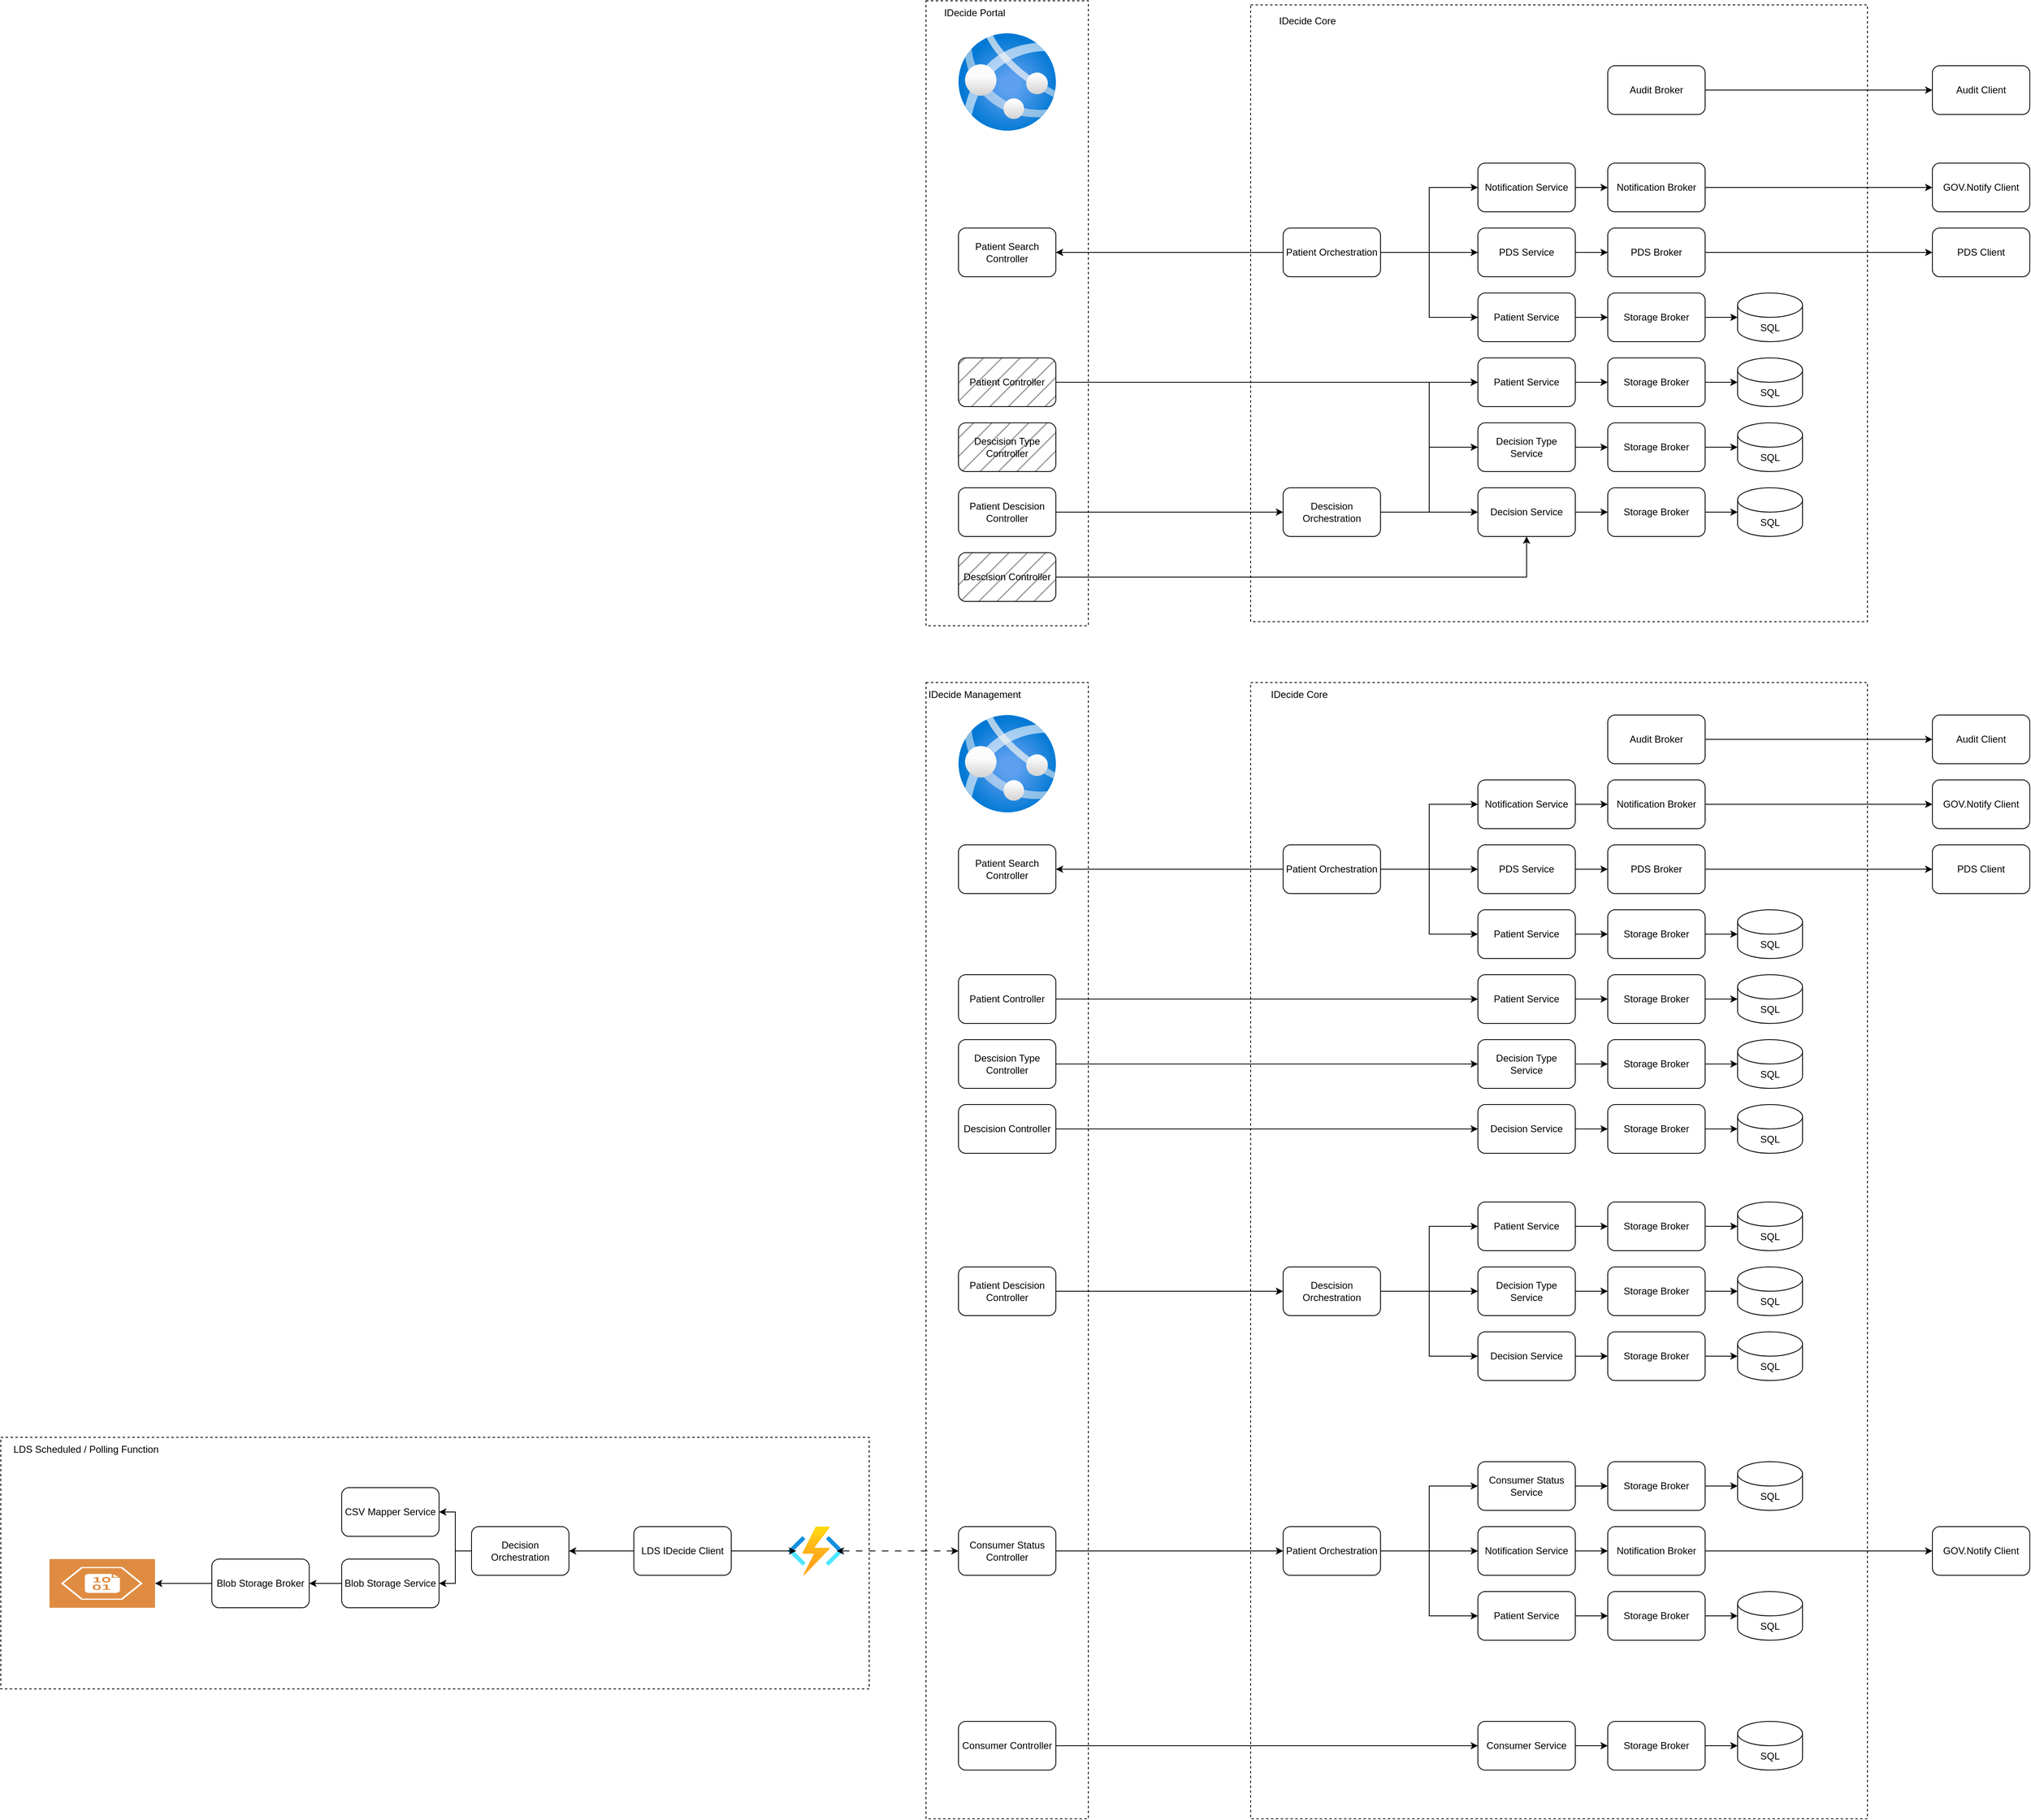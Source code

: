 <mxfile version="27.0.9">
  <diagram name="Page-1" id="e4XxlPvHes2r8L3d206p">
    <mxGraphModel dx="4288" dy="2246" grid="1" gridSize="10" guides="1" tooltips="1" connect="1" arrows="1" fold="1" page="1" pageScale="1" pageWidth="827" pageHeight="1169" math="0" shadow="0">
      <root>
        <mxCell id="0" />
        <mxCell id="1" parent="0" />
        <mxCell id="jyMMwUtncCNAg7kbom-L-220" value="" style="rounded=0;whiteSpace=wrap;html=1;dashed=1;fillColor=none;" vertex="1" parent="1">
          <mxGeometry x="-1340" y="1650" width="1070" height="310" as="geometry" />
        </mxCell>
        <mxCell id="jyMMwUtncCNAg7kbom-L-100" value="" style="rounded=0;whiteSpace=wrap;html=1;dashed=1;fillColor=none;" vertex="1" parent="1">
          <mxGeometry x="-200" y="-120" width="200" height="770" as="geometry" />
        </mxCell>
        <mxCell id="jyMMwUtncCNAg7kbom-L-97" value="" style="rounded=0;whiteSpace=wrap;html=1;dashed=1;fillColor=none;" vertex="1" parent="1">
          <mxGeometry x="200" y="-115" width="760" height="760" as="geometry" />
        </mxCell>
        <mxCell id="jyMMwUtncCNAg7kbom-L-2" value="Patient Search Controller" style="rounded=1;whiteSpace=wrap;html=1;" vertex="1" parent="1">
          <mxGeometry x="-160" y="160" width="120" height="60" as="geometry" />
        </mxCell>
        <mxCell id="jyMMwUtncCNAg7kbom-L-10" style="edgeStyle=orthogonalEdgeStyle;rounded=0;orthogonalLoop=1;jettySize=auto;html=1;exitX=1;exitY=0.5;exitDx=0;exitDy=0;entryX=0;entryY=0.5;entryDx=0;entryDy=0;" edge="1" parent="1" source="jyMMwUtncCNAg7kbom-L-3" target="jyMMwUtncCNAg7kbom-L-4">
          <mxGeometry relative="1" as="geometry" />
        </mxCell>
        <mxCell id="jyMMwUtncCNAg7kbom-L-3" value="PDS Service" style="rounded=1;whiteSpace=wrap;html=1;" vertex="1" parent="1">
          <mxGeometry x="480" y="160" width="120" height="60" as="geometry" />
        </mxCell>
        <mxCell id="jyMMwUtncCNAg7kbom-L-11" style="edgeStyle=orthogonalEdgeStyle;rounded=0;orthogonalLoop=1;jettySize=auto;html=1;exitX=1;exitY=0.5;exitDx=0;exitDy=0;entryX=0;entryY=0.5;entryDx=0;entryDy=0;" edge="1" parent="1" source="jyMMwUtncCNAg7kbom-L-4" target="jyMMwUtncCNAg7kbom-L-5">
          <mxGeometry relative="1" as="geometry" />
        </mxCell>
        <mxCell id="jyMMwUtncCNAg7kbom-L-4" value="PDS Broker" style="rounded=1;whiteSpace=wrap;html=1;" vertex="1" parent="1">
          <mxGeometry x="640" y="160" width="120" height="60" as="geometry" />
        </mxCell>
        <mxCell id="jyMMwUtncCNAg7kbom-L-5" value="PDS Client" style="rounded=1;whiteSpace=wrap;html=1;" vertex="1" parent="1">
          <mxGeometry x="1040" y="160" width="120" height="60" as="geometry" />
        </mxCell>
        <mxCell id="jyMMwUtncCNAg7kbom-L-42" style="edgeStyle=orthogonalEdgeStyle;rounded=0;orthogonalLoop=1;jettySize=auto;html=1;exitX=1;exitY=0.5;exitDx=0;exitDy=0;entryX=0;entryY=0.5;entryDx=0;entryDy=0;" edge="1" parent="1" source="jyMMwUtncCNAg7kbom-L-43" target="jyMMwUtncCNAg7kbom-L-45">
          <mxGeometry relative="1" as="geometry" />
        </mxCell>
        <mxCell id="jyMMwUtncCNAg7kbom-L-43" value="Notification Service" style="rounded=1;whiteSpace=wrap;html=1;" vertex="1" parent="1">
          <mxGeometry x="480" y="80" width="120" height="60" as="geometry" />
        </mxCell>
        <mxCell id="jyMMwUtncCNAg7kbom-L-44" style="edgeStyle=orthogonalEdgeStyle;rounded=0;orthogonalLoop=1;jettySize=auto;html=1;exitX=1;exitY=0.5;exitDx=0;exitDy=0;entryX=0;entryY=0.5;entryDx=0;entryDy=0;" edge="1" parent="1" source="jyMMwUtncCNAg7kbom-L-45" target="jyMMwUtncCNAg7kbom-L-46">
          <mxGeometry relative="1" as="geometry" />
        </mxCell>
        <mxCell id="jyMMwUtncCNAg7kbom-L-45" value="Notification Broker" style="rounded=1;whiteSpace=wrap;html=1;" vertex="1" parent="1">
          <mxGeometry x="640" y="80" width="120" height="60" as="geometry" />
        </mxCell>
        <mxCell id="jyMMwUtncCNAg7kbom-L-46" value="GOV.Notify Client" style="rounded=1;whiteSpace=wrap;html=1;" vertex="1" parent="1">
          <mxGeometry x="1040" y="80" width="120" height="60" as="geometry" />
        </mxCell>
        <mxCell id="jyMMwUtncCNAg7kbom-L-53" style="edgeStyle=orthogonalEdgeStyle;rounded=0;orthogonalLoop=1;jettySize=auto;html=1;exitX=1;exitY=0.5;exitDx=0;exitDy=0;entryX=0;entryY=0.5;entryDx=0;entryDy=0;" edge="1" parent="1" source="jyMMwUtncCNAg7kbom-L-47" target="jyMMwUtncCNAg7kbom-L-43">
          <mxGeometry relative="1" as="geometry" />
        </mxCell>
        <mxCell id="jyMMwUtncCNAg7kbom-L-54" style="edgeStyle=orthogonalEdgeStyle;rounded=0;orthogonalLoop=1;jettySize=auto;html=1;exitX=1;exitY=0.5;exitDx=0;exitDy=0;entryX=0;entryY=0.5;entryDx=0;entryDy=0;" edge="1" parent="1" source="jyMMwUtncCNAg7kbom-L-47" target="jyMMwUtncCNAg7kbom-L-3">
          <mxGeometry relative="1" as="geometry" />
        </mxCell>
        <mxCell id="jyMMwUtncCNAg7kbom-L-55" style="edgeStyle=orthogonalEdgeStyle;rounded=0;orthogonalLoop=1;jettySize=auto;html=1;exitX=1;exitY=0.5;exitDx=0;exitDy=0;entryX=0;entryY=0.5;entryDx=0;entryDy=0;" edge="1" parent="1" source="jyMMwUtncCNAg7kbom-L-47" target="jyMMwUtncCNAg7kbom-L-49">
          <mxGeometry relative="1" as="geometry" />
        </mxCell>
        <mxCell id="jyMMwUtncCNAg7kbom-L-56" style="edgeStyle=orthogonalEdgeStyle;rounded=0;orthogonalLoop=1;jettySize=auto;html=1;exitX=0;exitY=0.5;exitDx=0;exitDy=0;entryX=1;entryY=0.5;entryDx=0;entryDy=0;" edge="1" parent="1" source="jyMMwUtncCNAg7kbom-L-47" target="jyMMwUtncCNAg7kbom-L-2">
          <mxGeometry relative="1" as="geometry">
            <mxPoint x="10" y="200" as="targetPoint" />
          </mxGeometry>
        </mxCell>
        <mxCell id="jyMMwUtncCNAg7kbom-L-47" value="Patient Orchestration" style="rounded=1;whiteSpace=wrap;html=1;" vertex="1" parent="1">
          <mxGeometry x="240" y="160" width="120" height="60" as="geometry" />
        </mxCell>
        <mxCell id="jyMMwUtncCNAg7kbom-L-48" style="edgeStyle=orthogonalEdgeStyle;rounded=0;orthogonalLoop=1;jettySize=auto;html=1;exitX=1;exitY=0.5;exitDx=0;exitDy=0;entryX=0;entryY=0.5;entryDx=0;entryDy=0;" edge="1" parent="1" source="jyMMwUtncCNAg7kbom-L-49" target="jyMMwUtncCNAg7kbom-L-50">
          <mxGeometry relative="1" as="geometry" />
        </mxCell>
        <mxCell id="jyMMwUtncCNAg7kbom-L-49" value="Patient Service" style="rounded=1;whiteSpace=wrap;html=1;" vertex="1" parent="1">
          <mxGeometry x="480" y="240" width="120" height="60" as="geometry" />
        </mxCell>
        <mxCell id="jyMMwUtncCNAg7kbom-L-50" value="Storage Broker" style="rounded=1;whiteSpace=wrap;html=1;" vertex="1" parent="1">
          <mxGeometry x="640" y="240" width="120" height="60" as="geometry" />
        </mxCell>
        <mxCell id="jyMMwUtncCNAg7kbom-L-51" value="SQL" style="shape=cylinder3;whiteSpace=wrap;html=1;boundedLbl=1;backgroundOutline=1;size=15;" vertex="1" parent="1">
          <mxGeometry x="800" y="240" width="80" height="60" as="geometry" />
        </mxCell>
        <mxCell id="jyMMwUtncCNAg7kbom-L-52" style="edgeStyle=orthogonalEdgeStyle;rounded=0;orthogonalLoop=1;jettySize=auto;html=1;exitX=1;exitY=0.5;exitDx=0;exitDy=0;entryX=0;entryY=0.5;entryDx=0;entryDy=0;entryPerimeter=0;" edge="1" parent="1" source="jyMMwUtncCNAg7kbom-L-50" target="jyMMwUtncCNAg7kbom-L-51">
          <mxGeometry relative="1" as="geometry" />
        </mxCell>
        <mxCell id="jyMMwUtncCNAg7kbom-L-64" style="edgeStyle=orthogonalEdgeStyle;rounded=0;orthogonalLoop=1;jettySize=auto;html=1;exitX=1;exitY=0.5;exitDx=0;exitDy=0;entryX=0;entryY=0.5;entryDx=0;entryDy=0;" edge="1" parent="1" source="jyMMwUtncCNAg7kbom-L-65" target="jyMMwUtncCNAg7kbom-L-66">
          <mxGeometry relative="1" as="geometry" />
        </mxCell>
        <mxCell id="jyMMwUtncCNAg7kbom-L-65" value="Patient Service" style="rounded=1;whiteSpace=wrap;html=1;" vertex="1" parent="1">
          <mxGeometry x="480" y="320" width="120" height="60" as="geometry" />
        </mxCell>
        <mxCell id="jyMMwUtncCNAg7kbom-L-66" value="Storage Broker" style="rounded=1;whiteSpace=wrap;html=1;" vertex="1" parent="1">
          <mxGeometry x="640" y="320" width="120" height="60" as="geometry" />
        </mxCell>
        <mxCell id="jyMMwUtncCNAg7kbom-L-67" value="SQL" style="shape=cylinder3;whiteSpace=wrap;html=1;boundedLbl=1;backgroundOutline=1;size=15;" vertex="1" parent="1">
          <mxGeometry x="800" y="320" width="80" height="60" as="geometry" />
        </mxCell>
        <mxCell id="jyMMwUtncCNAg7kbom-L-68" style="edgeStyle=orthogonalEdgeStyle;rounded=0;orthogonalLoop=1;jettySize=auto;html=1;exitX=1;exitY=0.5;exitDx=0;exitDy=0;entryX=0;entryY=0.5;entryDx=0;entryDy=0;entryPerimeter=0;" edge="1" parent="1" source="jyMMwUtncCNAg7kbom-L-66" target="jyMMwUtncCNAg7kbom-L-67">
          <mxGeometry relative="1" as="geometry" />
        </mxCell>
        <mxCell id="jyMMwUtncCNAg7kbom-L-69" style="edgeStyle=orthogonalEdgeStyle;rounded=0;orthogonalLoop=1;jettySize=auto;html=1;exitX=1;exitY=0.5;exitDx=0;exitDy=0;entryX=0;entryY=0.5;entryDx=0;entryDy=0;" edge="1" parent="1" source="jyMMwUtncCNAg7kbom-L-70" target="jyMMwUtncCNAg7kbom-L-71">
          <mxGeometry relative="1" as="geometry" />
        </mxCell>
        <mxCell id="jyMMwUtncCNAg7kbom-L-70" value="Decision Type Service" style="rounded=1;whiteSpace=wrap;html=1;" vertex="1" parent="1">
          <mxGeometry x="480" y="400" width="120" height="60" as="geometry" />
        </mxCell>
        <mxCell id="jyMMwUtncCNAg7kbom-L-71" value="Storage Broker" style="rounded=1;whiteSpace=wrap;html=1;" vertex="1" parent="1">
          <mxGeometry x="640" y="400" width="120" height="60" as="geometry" />
        </mxCell>
        <mxCell id="jyMMwUtncCNAg7kbom-L-72" value="SQL" style="shape=cylinder3;whiteSpace=wrap;html=1;boundedLbl=1;backgroundOutline=1;size=15;" vertex="1" parent="1">
          <mxGeometry x="800" y="400" width="80" height="60" as="geometry" />
        </mxCell>
        <mxCell id="jyMMwUtncCNAg7kbom-L-73" style="edgeStyle=orthogonalEdgeStyle;rounded=0;orthogonalLoop=1;jettySize=auto;html=1;exitX=1;exitY=0.5;exitDx=0;exitDy=0;entryX=0;entryY=0.5;entryDx=0;entryDy=0;entryPerimeter=0;" edge="1" parent="1" source="jyMMwUtncCNAg7kbom-L-71" target="jyMMwUtncCNAg7kbom-L-72">
          <mxGeometry relative="1" as="geometry" />
        </mxCell>
        <mxCell id="jyMMwUtncCNAg7kbom-L-74" style="edgeStyle=orthogonalEdgeStyle;rounded=0;orthogonalLoop=1;jettySize=auto;html=1;exitX=1;exitY=0.5;exitDx=0;exitDy=0;entryX=0;entryY=0.5;entryDx=0;entryDy=0;" edge="1" parent="1" source="jyMMwUtncCNAg7kbom-L-75" target="jyMMwUtncCNAg7kbom-L-76">
          <mxGeometry relative="1" as="geometry" />
        </mxCell>
        <mxCell id="jyMMwUtncCNAg7kbom-L-75" value="Decision Service" style="rounded=1;whiteSpace=wrap;html=1;" vertex="1" parent="1">
          <mxGeometry x="480" y="480" width="120" height="60" as="geometry" />
        </mxCell>
        <mxCell id="jyMMwUtncCNAg7kbom-L-76" value="Storage Broker" style="rounded=1;whiteSpace=wrap;html=1;" vertex="1" parent="1">
          <mxGeometry x="640" y="480" width="120" height="60" as="geometry" />
        </mxCell>
        <mxCell id="jyMMwUtncCNAg7kbom-L-77" value="SQL" style="shape=cylinder3;whiteSpace=wrap;html=1;boundedLbl=1;backgroundOutline=1;size=15;" vertex="1" parent="1">
          <mxGeometry x="800" y="480" width="80" height="60" as="geometry" />
        </mxCell>
        <mxCell id="jyMMwUtncCNAg7kbom-L-78" style="edgeStyle=orthogonalEdgeStyle;rounded=0;orthogonalLoop=1;jettySize=auto;html=1;exitX=1;exitY=0.5;exitDx=0;exitDy=0;entryX=0;entryY=0.5;entryDx=0;entryDy=0;entryPerimeter=0;" edge="1" parent="1" source="jyMMwUtncCNAg7kbom-L-76" target="jyMMwUtncCNAg7kbom-L-77">
          <mxGeometry relative="1" as="geometry" />
        </mxCell>
        <mxCell id="jyMMwUtncCNAg7kbom-L-82" style="edgeStyle=orthogonalEdgeStyle;rounded=0;orthogonalLoop=1;jettySize=auto;html=1;exitX=1;exitY=0.5;exitDx=0;exitDy=0;" edge="1" parent="1" source="jyMMwUtncCNAg7kbom-L-79" target="jyMMwUtncCNAg7kbom-L-65">
          <mxGeometry relative="1" as="geometry" />
        </mxCell>
        <mxCell id="jyMMwUtncCNAg7kbom-L-79" value="Patient Controller" style="rounded=1;whiteSpace=wrap;html=1;fillStyle=hatch;fillColor=#999999;" vertex="1" parent="1">
          <mxGeometry x="-160" y="320" width="120" height="60" as="geometry" />
        </mxCell>
        <mxCell id="jyMMwUtncCNAg7kbom-L-80" value="Descision Type Controller" style="rounded=1;whiteSpace=wrap;html=1;fillStyle=hatch;fillColor=#999999;" vertex="1" parent="1">
          <mxGeometry x="-160" y="400" width="120" height="60" as="geometry" />
        </mxCell>
        <mxCell id="jyMMwUtncCNAg7kbom-L-187" style="edgeStyle=orthogonalEdgeStyle;rounded=0;orthogonalLoop=1;jettySize=auto;html=1;exitX=1;exitY=0.5;exitDx=0;exitDy=0;entryX=0;entryY=0.5;entryDx=0;entryDy=0;" edge="1" parent="1" source="jyMMwUtncCNAg7kbom-L-81" target="jyMMwUtncCNAg7kbom-L-183">
          <mxGeometry relative="1" as="geometry" />
        </mxCell>
        <mxCell id="jyMMwUtncCNAg7kbom-L-81" value="Patient Descision Controller" style="rounded=1;whiteSpace=wrap;html=1;fillStyle=auto;fillColor=#FFFFFF;" vertex="1" parent="1">
          <mxGeometry x="-160" y="480" width="120" height="60" as="geometry" />
        </mxCell>
        <mxCell id="jyMMwUtncCNAg7kbom-L-99" value="IDecide Core" style="text;html=1;align=center;verticalAlign=middle;whiteSpace=wrap;rounded=0;" vertex="1" parent="1">
          <mxGeometry x="210" y="-110" width="120" height="30" as="geometry" />
        </mxCell>
        <mxCell id="jyMMwUtncCNAg7kbom-L-101" value="IDecide Portal" style="text;html=1;align=center;verticalAlign=middle;whiteSpace=wrap;rounded=0;" vertex="1" parent="1">
          <mxGeometry x="-200" y="-120" width="120" height="30" as="geometry" />
        </mxCell>
        <mxCell id="jyMMwUtncCNAg7kbom-L-102" value="" style="rounded=0;whiteSpace=wrap;html=1;dashed=1;fillColor=none;" vertex="1" parent="1">
          <mxGeometry x="-200" y="720" width="200" height="1400" as="geometry" />
        </mxCell>
        <mxCell id="jyMMwUtncCNAg7kbom-L-103" value="Patient Search Controller" style="rounded=1;whiteSpace=wrap;html=1;" vertex="1" parent="1">
          <mxGeometry x="-160" y="920" width="120" height="60" as="geometry" />
        </mxCell>
        <mxCell id="jyMMwUtncCNAg7kbom-L-179" style="edgeStyle=orthogonalEdgeStyle;rounded=0;orthogonalLoop=1;jettySize=auto;html=1;exitX=1;exitY=0.5;exitDx=0;exitDy=0;entryX=0;entryY=0.5;entryDx=0;entryDy=0;" edge="1" parent="1" source="jyMMwUtncCNAg7kbom-L-104" target="jyMMwUtncCNAg7kbom-L-163">
          <mxGeometry relative="1" as="geometry" />
        </mxCell>
        <mxCell id="jyMMwUtncCNAg7kbom-L-104" value="Patient Controller" style="rounded=1;whiteSpace=wrap;html=1;fillStyle=auto;fillColor=#FFFFFF;" vertex="1" parent="1">
          <mxGeometry x="-160" y="1080" width="120" height="60" as="geometry" />
        </mxCell>
        <mxCell id="jyMMwUtncCNAg7kbom-L-180" style="edgeStyle=orthogonalEdgeStyle;rounded=0;orthogonalLoop=1;jettySize=auto;html=1;exitX=1;exitY=0.5;exitDx=0;exitDy=0;entryX=0;entryY=0.5;entryDx=0;entryDy=0;" edge="1" parent="1" source="jyMMwUtncCNAg7kbom-L-105" target="jyMMwUtncCNAg7kbom-L-168">
          <mxGeometry relative="1" as="geometry" />
        </mxCell>
        <mxCell id="jyMMwUtncCNAg7kbom-L-105" value="Descision Type Controller" style="rounded=1;whiteSpace=wrap;html=1;fillStyle=auto;fillColor=#FFFFFF;" vertex="1" parent="1">
          <mxGeometry x="-160" y="1160" width="120" height="60" as="geometry" />
        </mxCell>
        <mxCell id="jyMMwUtncCNAg7kbom-L-181" style="edgeStyle=orthogonalEdgeStyle;rounded=0;orthogonalLoop=1;jettySize=auto;html=1;exitX=1;exitY=0.5;exitDx=0;exitDy=0;entryX=0;entryY=0.5;entryDx=0;entryDy=0;" edge="1" parent="1" source="jyMMwUtncCNAg7kbom-L-106" target="jyMMwUtncCNAg7kbom-L-173">
          <mxGeometry relative="1" as="geometry" />
        </mxCell>
        <mxCell id="jyMMwUtncCNAg7kbom-L-106" value="Descision Controller" style="rounded=1;whiteSpace=wrap;html=1;fillStyle=auto;fillColor=#FFFFFF;" vertex="1" parent="1">
          <mxGeometry x="-160" y="1240" width="120" height="60" as="geometry" />
        </mxCell>
        <mxCell id="jyMMwUtncCNAg7kbom-L-107" value="IDecide Management" style="text;html=1;align=center;verticalAlign=middle;whiteSpace=wrap;rounded=0;" vertex="1" parent="1">
          <mxGeometry x="-200" y="720" width="120" height="30" as="geometry" />
        </mxCell>
        <mxCell id="jyMMwUtncCNAg7kbom-L-113" value="" style="rounded=0;whiteSpace=wrap;html=1;dashed=1;fillColor=none;" vertex="1" parent="1">
          <mxGeometry x="200" y="720" width="760" height="1400" as="geometry" />
        </mxCell>
        <mxCell id="jyMMwUtncCNAg7kbom-L-114" style="edgeStyle=orthogonalEdgeStyle;rounded=0;orthogonalLoop=1;jettySize=auto;html=1;exitX=1;exitY=0.5;exitDx=0;exitDy=0;entryX=0;entryY=0.5;entryDx=0;entryDy=0;" edge="1" parent="1" source="jyMMwUtncCNAg7kbom-L-115" target="jyMMwUtncCNAg7kbom-L-117">
          <mxGeometry relative="1" as="geometry" />
        </mxCell>
        <mxCell id="jyMMwUtncCNAg7kbom-L-115" value="PDS Service" style="rounded=1;whiteSpace=wrap;html=1;" vertex="1" parent="1">
          <mxGeometry x="480" y="920" width="120" height="60" as="geometry" />
        </mxCell>
        <mxCell id="jyMMwUtncCNAg7kbom-L-116" style="edgeStyle=orthogonalEdgeStyle;rounded=0;orthogonalLoop=1;jettySize=auto;html=1;exitX=1;exitY=0.5;exitDx=0;exitDy=0;entryX=0;entryY=0.5;entryDx=0;entryDy=0;" edge="1" parent="1" source="jyMMwUtncCNAg7kbom-L-117" target="jyMMwUtncCNAg7kbom-L-118">
          <mxGeometry relative="1" as="geometry" />
        </mxCell>
        <mxCell id="jyMMwUtncCNAg7kbom-L-117" value="PDS Broker" style="rounded=1;whiteSpace=wrap;html=1;" vertex="1" parent="1">
          <mxGeometry x="640" y="920" width="120" height="60" as="geometry" />
        </mxCell>
        <mxCell id="jyMMwUtncCNAg7kbom-L-118" value="PDS Client" style="rounded=1;whiteSpace=wrap;html=1;" vertex="1" parent="1">
          <mxGeometry x="1040" y="920" width="120" height="60" as="geometry" />
        </mxCell>
        <mxCell id="jyMMwUtncCNAg7kbom-L-119" style="edgeStyle=orthogonalEdgeStyle;rounded=0;orthogonalLoop=1;jettySize=auto;html=1;exitX=1;exitY=0.5;exitDx=0;exitDy=0;entryX=0;entryY=0.5;entryDx=0;entryDy=0;" edge="1" parent="1" source="jyMMwUtncCNAg7kbom-L-120" target="jyMMwUtncCNAg7kbom-L-121">
          <mxGeometry relative="1" as="geometry" />
        </mxCell>
        <mxCell id="jyMMwUtncCNAg7kbom-L-120" value="Patient Service" style="rounded=1;whiteSpace=wrap;html=1;" vertex="1" parent="1">
          <mxGeometry x="480" y="1360" width="120" height="60" as="geometry" />
        </mxCell>
        <mxCell id="jyMMwUtncCNAg7kbom-L-121" value="Storage Broker" style="rounded=1;whiteSpace=wrap;html=1;" vertex="1" parent="1">
          <mxGeometry x="640" y="1360" width="120" height="60" as="geometry" />
        </mxCell>
        <mxCell id="jyMMwUtncCNAg7kbom-L-122" value="SQL" style="shape=cylinder3;whiteSpace=wrap;html=1;boundedLbl=1;backgroundOutline=1;size=15;" vertex="1" parent="1">
          <mxGeometry x="800" y="1360" width="80" height="60" as="geometry" />
        </mxCell>
        <mxCell id="jyMMwUtncCNAg7kbom-L-123" style="edgeStyle=orthogonalEdgeStyle;rounded=0;orthogonalLoop=1;jettySize=auto;html=1;exitX=1;exitY=0.5;exitDx=0;exitDy=0;entryX=0;entryY=0.5;entryDx=0;entryDy=0;entryPerimeter=0;" edge="1" parent="1" source="jyMMwUtncCNAg7kbom-L-121" target="jyMMwUtncCNAg7kbom-L-122">
          <mxGeometry relative="1" as="geometry" />
        </mxCell>
        <mxCell id="jyMMwUtncCNAg7kbom-L-124" style="edgeStyle=orthogonalEdgeStyle;rounded=0;orthogonalLoop=1;jettySize=auto;html=1;exitX=1;exitY=0.5;exitDx=0;exitDy=0;entryX=0;entryY=0.5;entryDx=0;entryDy=0;" edge="1" parent="1" source="jyMMwUtncCNAg7kbom-L-125" target="jyMMwUtncCNAg7kbom-L-126">
          <mxGeometry relative="1" as="geometry" />
        </mxCell>
        <mxCell id="jyMMwUtncCNAg7kbom-L-125" value="Decision Type Service" style="rounded=1;whiteSpace=wrap;html=1;" vertex="1" parent="1">
          <mxGeometry x="480" y="1440" width="120" height="60" as="geometry" />
        </mxCell>
        <mxCell id="jyMMwUtncCNAg7kbom-L-126" value="Storage Broker" style="rounded=1;whiteSpace=wrap;html=1;" vertex="1" parent="1">
          <mxGeometry x="640" y="1440" width="120" height="60" as="geometry" />
        </mxCell>
        <mxCell id="jyMMwUtncCNAg7kbom-L-127" value="SQL" style="shape=cylinder3;whiteSpace=wrap;html=1;boundedLbl=1;backgroundOutline=1;size=15;" vertex="1" parent="1">
          <mxGeometry x="800" y="1440" width="80" height="60" as="geometry" />
        </mxCell>
        <mxCell id="jyMMwUtncCNAg7kbom-L-128" style="edgeStyle=orthogonalEdgeStyle;rounded=0;orthogonalLoop=1;jettySize=auto;html=1;exitX=1;exitY=0.5;exitDx=0;exitDy=0;entryX=0;entryY=0.5;entryDx=0;entryDy=0;entryPerimeter=0;" edge="1" parent="1" source="jyMMwUtncCNAg7kbom-L-126" target="jyMMwUtncCNAg7kbom-L-127">
          <mxGeometry relative="1" as="geometry" />
        </mxCell>
        <mxCell id="jyMMwUtncCNAg7kbom-L-129" style="edgeStyle=orthogonalEdgeStyle;rounded=0;orthogonalLoop=1;jettySize=auto;html=1;exitX=1;exitY=0.5;exitDx=0;exitDy=0;entryX=0;entryY=0.5;entryDx=0;entryDy=0;" edge="1" parent="1" source="jyMMwUtncCNAg7kbom-L-130" target="jyMMwUtncCNAg7kbom-L-131">
          <mxGeometry relative="1" as="geometry" />
        </mxCell>
        <mxCell id="jyMMwUtncCNAg7kbom-L-130" value="Decision Service" style="rounded=1;whiteSpace=wrap;html=1;" vertex="1" parent="1">
          <mxGeometry x="480" y="1520" width="120" height="60" as="geometry" />
        </mxCell>
        <mxCell id="jyMMwUtncCNAg7kbom-L-131" value="Storage Broker" style="rounded=1;whiteSpace=wrap;html=1;" vertex="1" parent="1">
          <mxGeometry x="640" y="1520" width="120" height="60" as="geometry" />
        </mxCell>
        <mxCell id="jyMMwUtncCNAg7kbom-L-132" value="SQL" style="shape=cylinder3;whiteSpace=wrap;html=1;boundedLbl=1;backgroundOutline=1;size=15;" vertex="1" parent="1">
          <mxGeometry x="800" y="1520" width="80" height="60" as="geometry" />
        </mxCell>
        <mxCell id="jyMMwUtncCNAg7kbom-L-133" style="edgeStyle=orthogonalEdgeStyle;rounded=0;orthogonalLoop=1;jettySize=auto;html=1;exitX=1;exitY=0.5;exitDx=0;exitDy=0;entryX=0;entryY=0.5;entryDx=0;entryDy=0;entryPerimeter=0;" edge="1" parent="1" source="jyMMwUtncCNAg7kbom-L-131" target="jyMMwUtncCNAg7kbom-L-132">
          <mxGeometry relative="1" as="geometry" />
        </mxCell>
        <mxCell id="jyMMwUtncCNAg7kbom-L-134" style="edgeStyle=orthogonalEdgeStyle;rounded=0;orthogonalLoop=1;jettySize=auto;html=1;exitX=1;exitY=0.5;exitDx=0;exitDy=0;entryX=0;entryY=0.5;entryDx=0;entryDy=0;" edge="1" parent="1" source="jyMMwUtncCNAg7kbom-L-135" target="jyMMwUtncCNAg7kbom-L-137">
          <mxGeometry relative="1" as="geometry" />
        </mxCell>
        <mxCell id="jyMMwUtncCNAg7kbom-L-135" value="Consumer Status Service" style="rounded=1;whiteSpace=wrap;html=1;" vertex="1" parent="1">
          <mxGeometry x="480" y="1680" width="120" height="60" as="geometry" />
        </mxCell>
        <mxCell id="jyMMwUtncCNAg7kbom-L-136" style="edgeStyle=orthogonalEdgeStyle;rounded=0;orthogonalLoop=1;jettySize=auto;html=1;exitX=1;exitY=0.5;exitDx=0;exitDy=0;" edge="1" parent="1" source="jyMMwUtncCNAg7kbom-L-137" target="jyMMwUtncCNAg7kbom-L-138">
          <mxGeometry relative="1" as="geometry" />
        </mxCell>
        <mxCell id="jyMMwUtncCNAg7kbom-L-137" value="Storage Broker" style="rounded=1;whiteSpace=wrap;html=1;" vertex="1" parent="1">
          <mxGeometry x="640" y="1680" width="120" height="60" as="geometry" />
        </mxCell>
        <mxCell id="jyMMwUtncCNAg7kbom-L-138" value="SQL" style="shape=cylinder3;whiteSpace=wrap;html=1;boundedLbl=1;backgroundOutline=1;size=15;" vertex="1" parent="1">
          <mxGeometry x="800" y="1680" width="80" height="60" as="geometry" />
        </mxCell>
        <mxCell id="jyMMwUtncCNAg7kbom-L-139" style="edgeStyle=orthogonalEdgeStyle;rounded=0;orthogonalLoop=1;jettySize=auto;html=1;exitX=1;exitY=0.5;exitDx=0;exitDy=0;entryX=0;entryY=0.5;entryDx=0;entryDy=0;" edge="1" parent="1" source="jyMMwUtncCNAg7kbom-L-140" target="jyMMwUtncCNAg7kbom-L-141">
          <mxGeometry relative="1" as="geometry" />
        </mxCell>
        <mxCell id="jyMMwUtncCNAg7kbom-L-140" value="Consumer Service" style="rounded=1;whiteSpace=wrap;html=1;" vertex="1" parent="1">
          <mxGeometry x="480" y="2000" width="120" height="60" as="geometry" />
        </mxCell>
        <mxCell id="jyMMwUtncCNAg7kbom-L-141" value="Storage Broker" style="rounded=1;whiteSpace=wrap;html=1;" vertex="1" parent="1">
          <mxGeometry x="640" y="2000" width="120" height="60" as="geometry" />
        </mxCell>
        <mxCell id="jyMMwUtncCNAg7kbom-L-142" value="SQL" style="shape=cylinder3;whiteSpace=wrap;html=1;boundedLbl=1;backgroundOutline=1;size=15;" vertex="1" parent="1">
          <mxGeometry x="800" y="2000" width="80" height="60" as="geometry" />
        </mxCell>
        <mxCell id="jyMMwUtncCNAg7kbom-L-143" style="edgeStyle=orthogonalEdgeStyle;rounded=0;orthogonalLoop=1;jettySize=auto;html=1;exitX=1;exitY=0.5;exitDx=0;exitDy=0;entryX=0;entryY=0.5;entryDx=0;entryDy=0;entryPerimeter=0;" edge="1" parent="1" source="jyMMwUtncCNAg7kbom-L-141" target="jyMMwUtncCNAg7kbom-L-142">
          <mxGeometry relative="1" as="geometry" />
        </mxCell>
        <mxCell id="jyMMwUtncCNAg7kbom-L-144" style="edgeStyle=orthogonalEdgeStyle;rounded=0;orthogonalLoop=1;jettySize=auto;html=1;exitX=1;exitY=0.5;exitDx=0;exitDy=0;entryX=0;entryY=0.5;entryDx=0;entryDy=0;" edge="1" parent="1" source="jyMMwUtncCNAg7kbom-L-145" target="jyMMwUtncCNAg7kbom-L-147">
          <mxGeometry relative="1" as="geometry" />
        </mxCell>
        <mxCell id="jyMMwUtncCNAg7kbom-L-145" value="Notification Service" style="rounded=1;whiteSpace=wrap;html=1;" vertex="1" parent="1">
          <mxGeometry x="480" y="840" width="120" height="60" as="geometry" />
        </mxCell>
        <mxCell id="jyMMwUtncCNAg7kbom-L-146" style="edgeStyle=orthogonalEdgeStyle;rounded=0;orthogonalLoop=1;jettySize=auto;html=1;exitX=1;exitY=0.5;exitDx=0;exitDy=0;entryX=0;entryY=0.5;entryDx=0;entryDy=0;" edge="1" parent="1" source="jyMMwUtncCNAg7kbom-L-147" target="jyMMwUtncCNAg7kbom-L-148">
          <mxGeometry relative="1" as="geometry" />
        </mxCell>
        <mxCell id="jyMMwUtncCNAg7kbom-L-147" value="Notification Broker" style="rounded=1;whiteSpace=wrap;html=1;" vertex="1" parent="1">
          <mxGeometry x="640" y="840" width="120" height="60" as="geometry" />
        </mxCell>
        <mxCell id="jyMMwUtncCNAg7kbom-L-148" value="GOV.Notify Client" style="rounded=1;whiteSpace=wrap;html=1;" vertex="1" parent="1">
          <mxGeometry x="1040" y="840" width="120" height="60" as="geometry" />
        </mxCell>
        <mxCell id="jyMMwUtncCNAg7kbom-L-149" style="edgeStyle=orthogonalEdgeStyle;rounded=0;orthogonalLoop=1;jettySize=auto;html=1;exitX=1;exitY=0.5;exitDx=0;exitDy=0;entryX=0;entryY=0.5;entryDx=0;entryDy=0;" edge="1" parent="1" source="jyMMwUtncCNAg7kbom-L-152" target="jyMMwUtncCNAg7kbom-L-145">
          <mxGeometry relative="1" as="geometry" />
        </mxCell>
        <mxCell id="jyMMwUtncCNAg7kbom-L-150" style="edgeStyle=orthogonalEdgeStyle;rounded=0;orthogonalLoop=1;jettySize=auto;html=1;exitX=1;exitY=0.5;exitDx=0;exitDy=0;entryX=0;entryY=0.5;entryDx=0;entryDy=0;" edge="1" parent="1" source="jyMMwUtncCNAg7kbom-L-152" target="jyMMwUtncCNAg7kbom-L-115">
          <mxGeometry relative="1" as="geometry" />
        </mxCell>
        <mxCell id="jyMMwUtncCNAg7kbom-L-151" style="edgeStyle=orthogonalEdgeStyle;rounded=0;orthogonalLoop=1;jettySize=auto;html=1;exitX=1;exitY=0.5;exitDx=0;exitDy=0;entryX=0;entryY=0.5;entryDx=0;entryDy=0;" edge="1" parent="1" source="jyMMwUtncCNAg7kbom-L-152" target="jyMMwUtncCNAg7kbom-L-154">
          <mxGeometry relative="1" as="geometry" />
        </mxCell>
        <mxCell id="jyMMwUtncCNAg7kbom-L-178" style="edgeStyle=orthogonalEdgeStyle;rounded=0;orthogonalLoop=1;jettySize=auto;html=1;exitX=0;exitY=0.5;exitDx=0;exitDy=0;" edge="1" parent="1" source="jyMMwUtncCNAg7kbom-L-152" target="jyMMwUtncCNAg7kbom-L-103">
          <mxGeometry relative="1" as="geometry" />
        </mxCell>
        <mxCell id="jyMMwUtncCNAg7kbom-L-152" value="Patient Orchestration" style="rounded=1;whiteSpace=wrap;html=1;" vertex="1" parent="1">
          <mxGeometry x="240" y="920" width="120" height="60" as="geometry" />
        </mxCell>
        <mxCell id="jyMMwUtncCNAg7kbom-L-153" style="edgeStyle=orthogonalEdgeStyle;rounded=0;orthogonalLoop=1;jettySize=auto;html=1;exitX=1;exitY=0.5;exitDx=0;exitDy=0;entryX=0;entryY=0.5;entryDx=0;entryDy=0;" edge="1" parent="1" source="jyMMwUtncCNAg7kbom-L-154" target="jyMMwUtncCNAg7kbom-L-155">
          <mxGeometry relative="1" as="geometry" />
        </mxCell>
        <mxCell id="jyMMwUtncCNAg7kbom-L-154" value="Patient Service" style="rounded=1;whiteSpace=wrap;html=1;" vertex="1" parent="1">
          <mxGeometry x="480" y="1000" width="120" height="60" as="geometry" />
        </mxCell>
        <mxCell id="jyMMwUtncCNAg7kbom-L-155" value="Storage Broker" style="rounded=1;whiteSpace=wrap;html=1;" vertex="1" parent="1">
          <mxGeometry x="640" y="1000" width="120" height="60" as="geometry" />
        </mxCell>
        <mxCell id="jyMMwUtncCNAg7kbom-L-156" value="SQL" style="shape=cylinder3;whiteSpace=wrap;html=1;boundedLbl=1;backgroundOutline=1;size=15;" vertex="1" parent="1">
          <mxGeometry x="800" y="1000" width="80" height="60" as="geometry" />
        </mxCell>
        <mxCell id="jyMMwUtncCNAg7kbom-L-157" style="edgeStyle=orthogonalEdgeStyle;rounded=0;orthogonalLoop=1;jettySize=auto;html=1;exitX=1;exitY=0.5;exitDx=0;exitDy=0;entryX=0;entryY=0.5;entryDx=0;entryDy=0;entryPerimeter=0;" edge="1" parent="1" source="jyMMwUtncCNAg7kbom-L-155" target="jyMMwUtncCNAg7kbom-L-156">
          <mxGeometry relative="1" as="geometry" />
        </mxCell>
        <mxCell id="jyMMwUtncCNAg7kbom-L-158" style="edgeStyle=orthogonalEdgeStyle;rounded=0;orthogonalLoop=1;jettySize=auto;html=1;exitX=1;exitY=0.5;exitDx=0;exitDy=0;entryX=0;entryY=0.5;entryDx=0;entryDy=0;" edge="1" parent="1" source="jyMMwUtncCNAg7kbom-L-161" target="jyMMwUtncCNAg7kbom-L-120">
          <mxGeometry relative="1" as="geometry" />
        </mxCell>
        <mxCell id="jyMMwUtncCNAg7kbom-L-159" style="edgeStyle=orthogonalEdgeStyle;rounded=0;orthogonalLoop=1;jettySize=auto;html=1;exitX=1;exitY=0.5;exitDx=0;exitDy=0;entryX=0;entryY=0.5;entryDx=0;entryDy=0;" edge="1" parent="1" source="jyMMwUtncCNAg7kbom-L-161" target="jyMMwUtncCNAg7kbom-L-125">
          <mxGeometry relative="1" as="geometry" />
        </mxCell>
        <mxCell id="jyMMwUtncCNAg7kbom-L-160" style="edgeStyle=orthogonalEdgeStyle;rounded=0;orthogonalLoop=1;jettySize=auto;html=1;exitX=1;exitY=0.5;exitDx=0;exitDy=0;entryX=0;entryY=0.5;entryDx=0;entryDy=0;" edge="1" parent="1" source="jyMMwUtncCNAg7kbom-L-161" target="jyMMwUtncCNAg7kbom-L-130">
          <mxGeometry relative="1" as="geometry" />
        </mxCell>
        <mxCell id="jyMMwUtncCNAg7kbom-L-161" value="Descision Orchestration" style="rounded=1;whiteSpace=wrap;html=1;" vertex="1" parent="1">
          <mxGeometry x="240" y="1440" width="120" height="60" as="geometry" />
        </mxCell>
        <mxCell id="jyMMwUtncCNAg7kbom-L-162" style="edgeStyle=orthogonalEdgeStyle;rounded=0;orthogonalLoop=1;jettySize=auto;html=1;exitX=1;exitY=0.5;exitDx=0;exitDy=0;entryX=0;entryY=0.5;entryDx=0;entryDy=0;" edge="1" parent="1" source="jyMMwUtncCNAg7kbom-L-163" target="jyMMwUtncCNAg7kbom-L-164">
          <mxGeometry relative="1" as="geometry" />
        </mxCell>
        <mxCell id="jyMMwUtncCNAg7kbom-L-163" value="Patient Service" style="rounded=1;whiteSpace=wrap;html=1;" vertex="1" parent="1">
          <mxGeometry x="480" y="1080" width="120" height="60" as="geometry" />
        </mxCell>
        <mxCell id="jyMMwUtncCNAg7kbom-L-164" value="Storage Broker" style="rounded=1;whiteSpace=wrap;html=1;" vertex="1" parent="1">
          <mxGeometry x="640" y="1080" width="120" height="60" as="geometry" />
        </mxCell>
        <mxCell id="jyMMwUtncCNAg7kbom-L-165" value="SQL" style="shape=cylinder3;whiteSpace=wrap;html=1;boundedLbl=1;backgroundOutline=1;size=15;" vertex="1" parent="1">
          <mxGeometry x="800" y="1080" width="80" height="60" as="geometry" />
        </mxCell>
        <mxCell id="jyMMwUtncCNAg7kbom-L-166" style="edgeStyle=orthogonalEdgeStyle;rounded=0;orthogonalLoop=1;jettySize=auto;html=1;exitX=1;exitY=0.5;exitDx=0;exitDy=0;entryX=0;entryY=0.5;entryDx=0;entryDy=0;entryPerimeter=0;" edge="1" parent="1" source="jyMMwUtncCNAg7kbom-L-164" target="jyMMwUtncCNAg7kbom-L-165">
          <mxGeometry relative="1" as="geometry" />
        </mxCell>
        <mxCell id="jyMMwUtncCNAg7kbom-L-167" style="edgeStyle=orthogonalEdgeStyle;rounded=0;orthogonalLoop=1;jettySize=auto;html=1;exitX=1;exitY=0.5;exitDx=0;exitDy=0;entryX=0;entryY=0.5;entryDx=0;entryDy=0;" edge="1" parent="1" source="jyMMwUtncCNAg7kbom-L-168" target="jyMMwUtncCNAg7kbom-L-169">
          <mxGeometry relative="1" as="geometry" />
        </mxCell>
        <mxCell id="jyMMwUtncCNAg7kbom-L-168" value="Decision Type Service" style="rounded=1;whiteSpace=wrap;html=1;" vertex="1" parent="1">
          <mxGeometry x="480" y="1160" width="120" height="60" as="geometry" />
        </mxCell>
        <mxCell id="jyMMwUtncCNAg7kbom-L-169" value="Storage Broker" style="rounded=1;whiteSpace=wrap;html=1;" vertex="1" parent="1">
          <mxGeometry x="640" y="1160" width="120" height="60" as="geometry" />
        </mxCell>
        <mxCell id="jyMMwUtncCNAg7kbom-L-170" value="SQL" style="shape=cylinder3;whiteSpace=wrap;html=1;boundedLbl=1;backgroundOutline=1;size=15;" vertex="1" parent="1">
          <mxGeometry x="800" y="1160" width="80" height="60" as="geometry" />
        </mxCell>
        <mxCell id="jyMMwUtncCNAg7kbom-L-171" style="edgeStyle=orthogonalEdgeStyle;rounded=0;orthogonalLoop=1;jettySize=auto;html=1;exitX=1;exitY=0.5;exitDx=0;exitDy=0;entryX=0;entryY=0.5;entryDx=0;entryDy=0;entryPerimeter=0;" edge="1" parent="1" source="jyMMwUtncCNAg7kbom-L-169" target="jyMMwUtncCNAg7kbom-L-170">
          <mxGeometry relative="1" as="geometry" />
        </mxCell>
        <mxCell id="jyMMwUtncCNAg7kbom-L-172" style="edgeStyle=orthogonalEdgeStyle;rounded=0;orthogonalLoop=1;jettySize=auto;html=1;exitX=1;exitY=0.5;exitDx=0;exitDy=0;entryX=0;entryY=0.5;entryDx=0;entryDy=0;" edge="1" parent="1" source="jyMMwUtncCNAg7kbom-L-173" target="jyMMwUtncCNAg7kbom-L-174">
          <mxGeometry relative="1" as="geometry" />
        </mxCell>
        <mxCell id="jyMMwUtncCNAg7kbom-L-173" value="Decision Service" style="rounded=1;whiteSpace=wrap;html=1;" vertex="1" parent="1">
          <mxGeometry x="480" y="1240" width="120" height="60" as="geometry" />
        </mxCell>
        <mxCell id="jyMMwUtncCNAg7kbom-L-174" value="Storage Broker" style="rounded=1;whiteSpace=wrap;html=1;" vertex="1" parent="1">
          <mxGeometry x="640" y="1240" width="120" height="60" as="geometry" />
        </mxCell>
        <mxCell id="jyMMwUtncCNAg7kbom-L-175" value="SQL" style="shape=cylinder3;whiteSpace=wrap;html=1;boundedLbl=1;backgroundOutline=1;size=15;" vertex="1" parent="1">
          <mxGeometry x="800" y="1240" width="80" height="60" as="geometry" />
        </mxCell>
        <mxCell id="jyMMwUtncCNAg7kbom-L-176" style="edgeStyle=orthogonalEdgeStyle;rounded=0;orthogonalLoop=1;jettySize=auto;html=1;exitX=1;exitY=0.5;exitDx=0;exitDy=0;entryX=0;entryY=0.5;entryDx=0;entryDy=0;entryPerimeter=0;" edge="1" parent="1" source="jyMMwUtncCNAg7kbom-L-174" target="jyMMwUtncCNAg7kbom-L-175">
          <mxGeometry relative="1" as="geometry" />
        </mxCell>
        <mxCell id="jyMMwUtncCNAg7kbom-L-177" value="IDecide Core" style="text;html=1;align=center;verticalAlign=middle;whiteSpace=wrap;rounded=0;" vertex="1" parent="1">
          <mxGeometry x="200" y="720" width="120" height="30" as="geometry" />
        </mxCell>
        <mxCell id="jyMMwUtncCNAg7kbom-L-190" style="edgeStyle=orthogonalEdgeStyle;rounded=0;orthogonalLoop=1;jettySize=auto;html=1;exitX=1;exitY=0.5;exitDx=0;exitDy=0;entryX=0;entryY=0.5;entryDx=0;entryDy=0;" edge="1" parent="1" source="jyMMwUtncCNAg7kbom-L-182" target="jyMMwUtncCNAg7kbom-L-161">
          <mxGeometry relative="1" as="geometry" />
        </mxCell>
        <mxCell id="jyMMwUtncCNAg7kbom-L-182" value="Patient Descision Controller" style="rounded=1;whiteSpace=wrap;html=1;" vertex="1" parent="1">
          <mxGeometry x="-160" y="1440" width="120" height="60" as="geometry" />
        </mxCell>
        <mxCell id="jyMMwUtncCNAg7kbom-L-184" style="edgeStyle=orthogonalEdgeStyle;rounded=0;orthogonalLoop=1;jettySize=auto;html=1;exitX=1;exitY=0.5;exitDx=0;exitDy=0;entryX=0;entryY=0.5;entryDx=0;entryDy=0;" edge="1" parent="1" source="jyMMwUtncCNAg7kbom-L-183" target="jyMMwUtncCNAg7kbom-L-65">
          <mxGeometry relative="1" as="geometry" />
        </mxCell>
        <mxCell id="jyMMwUtncCNAg7kbom-L-185" style="edgeStyle=orthogonalEdgeStyle;rounded=0;orthogonalLoop=1;jettySize=auto;html=1;exitX=1;exitY=0.5;exitDx=0;exitDy=0;entryX=0;entryY=0.5;entryDx=0;entryDy=0;" edge="1" parent="1" source="jyMMwUtncCNAg7kbom-L-183" target="jyMMwUtncCNAg7kbom-L-70">
          <mxGeometry relative="1" as="geometry" />
        </mxCell>
        <mxCell id="jyMMwUtncCNAg7kbom-L-186" style="edgeStyle=orthogonalEdgeStyle;rounded=0;orthogonalLoop=1;jettySize=auto;html=1;exitX=1;exitY=0.5;exitDx=0;exitDy=0;entryX=0;entryY=0.5;entryDx=0;entryDy=0;" edge="1" parent="1" source="jyMMwUtncCNAg7kbom-L-183" target="jyMMwUtncCNAg7kbom-L-75">
          <mxGeometry relative="1" as="geometry" />
        </mxCell>
        <mxCell id="jyMMwUtncCNAg7kbom-L-183" value="Descision Orchestration" style="rounded=1;whiteSpace=wrap;html=1;" vertex="1" parent="1">
          <mxGeometry x="240" y="480" width="120" height="60" as="geometry" />
        </mxCell>
        <mxCell id="jyMMwUtncCNAg7kbom-L-189" style="edgeStyle=orthogonalEdgeStyle;rounded=0;orthogonalLoop=1;jettySize=auto;html=1;exitX=1;exitY=0.5;exitDx=0;exitDy=0;entryX=0.5;entryY=1;entryDx=0;entryDy=0;" edge="1" parent="1" source="jyMMwUtncCNAg7kbom-L-188" target="jyMMwUtncCNAg7kbom-L-75">
          <mxGeometry relative="1" as="geometry" />
        </mxCell>
        <mxCell id="jyMMwUtncCNAg7kbom-L-188" value="Descision Controller" style="rounded=1;whiteSpace=wrap;html=1;fillStyle=hatch;fillColor=#999999;" vertex="1" parent="1">
          <mxGeometry x="-160" y="560" width="120" height="60" as="geometry" />
        </mxCell>
        <mxCell id="jyMMwUtncCNAg7kbom-L-241" style="edgeStyle=orthogonalEdgeStyle;rounded=0;orthogonalLoop=1;jettySize=auto;html=1;exitX=1;exitY=0.5;exitDx=0;exitDy=0;entryX=0;entryY=0.5;entryDx=0;entryDy=0;" edge="1" parent="1" source="jyMMwUtncCNAg7kbom-L-191" target="jyMMwUtncCNAg7kbom-L-229">
          <mxGeometry relative="1" as="geometry" />
        </mxCell>
        <mxCell id="jyMMwUtncCNAg7kbom-L-191" value="Consumer Status Controller" style="rounded=1;whiteSpace=wrap;html=1;" vertex="1" parent="1">
          <mxGeometry x="-160" y="1760" width="120" height="60" as="geometry" />
        </mxCell>
        <mxCell id="jyMMwUtncCNAg7kbom-L-194" style="edgeStyle=orthogonalEdgeStyle;rounded=0;orthogonalLoop=1;jettySize=auto;html=1;exitX=1;exitY=0.5;exitDx=0;exitDy=0;entryX=0;entryY=0.5;entryDx=0;entryDy=0;" edge="1" parent="1" source="jyMMwUtncCNAg7kbom-L-192" target="jyMMwUtncCNAg7kbom-L-140">
          <mxGeometry relative="1" as="geometry" />
        </mxCell>
        <mxCell id="jyMMwUtncCNAg7kbom-L-192" value="Consumer Controller" style="rounded=1;whiteSpace=wrap;html=1;" vertex="1" parent="1">
          <mxGeometry x="-160" y="2000" width="120" height="60" as="geometry" />
        </mxCell>
        <mxCell id="jyMMwUtncCNAg7kbom-L-201" style="edgeStyle=orthogonalEdgeStyle;rounded=0;orthogonalLoop=1;jettySize=auto;html=1;exitX=1;exitY=0.5;exitDx=0;exitDy=0;entryX=0;entryY=0.5;entryDx=0;entryDy=0;" edge="1" parent="1" source="jyMMwUtncCNAg7kbom-L-196" target="jyMMwUtncCNAg7kbom-L-200">
          <mxGeometry relative="1" as="geometry" />
        </mxCell>
        <mxCell id="jyMMwUtncCNAg7kbom-L-196" value="Audit Broker" style="rounded=1;whiteSpace=wrap;html=1;" vertex="1" parent="1">
          <mxGeometry x="640" y="-40" width="120" height="60" as="geometry" />
        </mxCell>
        <mxCell id="jyMMwUtncCNAg7kbom-L-198" value="Audit Broker" style="rounded=1;whiteSpace=wrap;html=1;" vertex="1" parent="1">
          <mxGeometry x="640" y="760" width="120" height="60" as="geometry" />
        </mxCell>
        <mxCell id="jyMMwUtncCNAg7kbom-L-200" value="Audit Client" style="rounded=1;whiteSpace=wrap;html=1;" vertex="1" parent="1">
          <mxGeometry x="1040" y="-40" width="120" height="60" as="geometry" />
        </mxCell>
        <mxCell id="jyMMwUtncCNAg7kbom-L-202" style="edgeStyle=orthogonalEdgeStyle;rounded=0;orthogonalLoop=1;jettySize=auto;html=1;exitX=1;exitY=0.5;exitDx=0;exitDy=0;entryX=0;entryY=0.5;entryDx=0;entryDy=0;" edge="1" parent="1" target="jyMMwUtncCNAg7kbom-L-203" source="jyMMwUtncCNAg7kbom-L-198">
          <mxGeometry relative="1" as="geometry">
            <mxPoint x="760" y="790" as="sourcePoint" />
          </mxGeometry>
        </mxCell>
        <mxCell id="jyMMwUtncCNAg7kbom-L-203" value="Audit Client" style="rounded=1;whiteSpace=wrap;html=1;" vertex="1" parent="1">
          <mxGeometry x="1040" y="760" width="120" height="60" as="geometry" />
        </mxCell>
        <mxCell id="jyMMwUtncCNAg7kbom-L-204" value="" style="image;aspect=fixed;html=1;points=[];align=center;fontSize=12;image=img/lib/azure2/compute/Function_Apps.svg;" vertex="1" parent="1">
          <mxGeometry x="-370" y="1760" width="68" height="60" as="geometry" />
        </mxCell>
        <mxCell id="jyMMwUtncCNAg7kbom-L-213" style="edgeStyle=orthogonalEdgeStyle;rounded=0;orthogonalLoop=1;jettySize=auto;html=1;exitX=0;exitY=0.5;exitDx=0;exitDy=0;entryX=1;entryY=0.5;entryDx=0;entryDy=0;" edge="1" parent="1" source="jyMMwUtncCNAg7kbom-L-207" target="jyMMwUtncCNAg7kbom-L-209">
          <mxGeometry relative="1" as="geometry" />
        </mxCell>
        <mxCell id="jyMMwUtncCNAg7kbom-L-207" value="LDS IDecide Client" style="rounded=1;whiteSpace=wrap;html=1;" vertex="1" parent="1">
          <mxGeometry x="-560" y="1760" width="120" height="60" as="geometry" />
        </mxCell>
        <mxCell id="jyMMwUtncCNAg7kbom-L-208" style="edgeStyle=orthogonalEdgeStyle;rounded=0;orthogonalLoop=1;jettySize=auto;html=1;exitX=1;exitY=0.5;exitDx=0;exitDy=0;entryX=0.147;entryY=0.5;entryDx=0;entryDy=0;entryPerimeter=0;" edge="1" parent="1" source="jyMMwUtncCNAg7kbom-L-207" target="jyMMwUtncCNAg7kbom-L-204">
          <mxGeometry relative="1" as="geometry" />
        </mxCell>
        <mxCell id="jyMMwUtncCNAg7kbom-L-214" style="edgeStyle=orthogonalEdgeStyle;rounded=0;orthogonalLoop=1;jettySize=auto;html=1;exitX=0;exitY=0.5;exitDx=0;exitDy=0;entryX=1;entryY=0.5;entryDx=0;entryDy=0;" edge="1" parent="1" source="jyMMwUtncCNAg7kbom-L-209" target="jyMMwUtncCNAg7kbom-L-210">
          <mxGeometry relative="1" as="geometry" />
        </mxCell>
        <mxCell id="jyMMwUtncCNAg7kbom-L-215" style="edgeStyle=orthogonalEdgeStyle;rounded=0;orthogonalLoop=1;jettySize=auto;html=1;exitX=0;exitY=0.5;exitDx=0;exitDy=0;entryX=1;entryY=0.5;entryDx=0;entryDy=0;" edge="1" parent="1" source="jyMMwUtncCNAg7kbom-L-209" target="jyMMwUtncCNAg7kbom-L-211">
          <mxGeometry relative="1" as="geometry" />
        </mxCell>
        <mxCell id="jyMMwUtncCNAg7kbom-L-209" value="Decision Orchestration" style="rounded=1;whiteSpace=wrap;html=1;" vertex="1" parent="1">
          <mxGeometry x="-760" y="1760" width="120" height="60" as="geometry" />
        </mxCell>
        <mxCell id="jyMMwUtncCNAg7kbom-L-210" value="CSV Mapper Service" style="rounded=1;whiteSpace=wrap;html=1;" vertex="1" parent="1">
          <mxGeometry x="-920" y="1712" width="120" height="60" as="geometry" />
        </mxCell>
        <mxCell id="jyMMwUtncCNAg7kbom-L-216" style="edgeStyle=orthogonalEdgeStyle;rounded=0;orthogonalLoop=1;jettySize=auto;html=1;exitX=0;exitY=0.5;exitDx=0;exitDy=0;entryX=1;entryY=0.5;entryDx=0;entryDy=0;" edge="1" parent="1" source="jyMMwUtncCNAg7kbom-L-211" target="jyMMwUtncCNAg7kbom-L-212">
          <mxGeometry relative="1" as="geometry" />
        </mxCell>
        <mxCell id="jyMMwUtncCNAg7kbom-L-211" value="Blob Storage Service" style="rounded=1;whiteSpace=wrap;html=1;" vertex="1" parent="1">
          <mxGeometry x="-920" y="1800" width="120" height="60" as="geometry" />
        </mxCell>
        <mxCell id="jyMMwUtncCNAg7kbom-L-219" style="edgeStyle=orthogonalEdgeStyle;rounded=0;orthogonalLoop=1;jettySize=auto;html=1;exitX=0;exitY=0.5;exitDx=0;exitDy=0;" edge="1" parent="1" source="jyMMwUtncCNAg7kbom-L-212" target="jyMMwUtncCNAg7kbom-L-218">
          <mxGeometry relative="1" as="geometry" />
        </mxCell>
        <mxCell id="jyMMwUtncCNAg7kbom-L-212" value="Blob Storage Broker" style="rounded=1;whiteSpace=wrap;html=1;" vertex="1" parent="1">
          <mxGeometry x="-1080" y="1800" width="120" height="60" as="geometry" />
        </mxCell>
        <mxCell id="jyMMwUtncCNAg7kbom-L-218" value="" style="sketch=0;pointerEvents=1;shadow=0;dashed=0;html=1;strokeColor=none;fillColor=#DF8C42;labelPosition=center;verticalLabelPosition=bottom;verticalAlign=top;align=center;outlineConnect=0;shape=mxgraph.veeam2.azure_blob;" vertex="1" parent="1">
          <mxGeometry x="-1280" y="1800" width="130" height="60" as="geometry" />
        </mxCell>
        <mxCell id="jyMMwUtncCNAg7kbom-L-221" value="LDS Scheduled / Polling Function" style="text;html=1;align=center;verticalAlign=middle;whiteSpace=wrap;rounded=0;" vertex="1" parent="1">
          <mxGeometry x="-1340" y="1650" width="210" height="30" as="geometry" />
        </mxCell>
        <mxCell id="jyMMwUtncCNAg7kbom-L-222" style="edgeStyle=orthogonalEdgeStyle;rounded=0;orthogonalLoop=1;jettySize=auto;html=1;exitX=0;exitY=0.5;exitDx=0;exitDy=0;entryX=0.882;entryY=0.5;entryDx=0;entryDy=0;entryPerimeter=0;dashed=1;dashPattern=8 8;startArrow=classic;startFill=1;" edge="1" parent="1" source="jyMMwUtncCNAg7kbom-L-191" target="jyMMwUtncCNAg7kbom-L-204">
          <mxGeometry relative="1" as="geometry" />
        </mxCell>
        <mxCell id="jyMMwUtncCNAg7kbom-L-239" style="edgeStyle=orthogonalEdgeStyle;rounded=0;orthogonalLoop=1;jettySize=auto;html=1;exitX=1;exitY=0.5;exitDx=0;exitDy=0;entryX=0;entryY=0.5;entryDx=0;entryDy=0;" edge="1" parent="1" source="jyMMwUtncCNAg7kbom-L-226" target="jyMMwUtncCNAg7kbom-L-227">
          <mxGeometry relative="1" as="geometry" />
        </mxCell>
        <mxCell id="jyMMwUtncCNAg7kbom-L-226" value="Notification Service" style="rounded=1;whiteSpace=wrap;html=1;" vertex="1" parent="1">
          <mxGeometry x="480" y="1760" width="120" height="60" as="geometry" />
        </mxCell>
        <mxCell id="jyMMwUtncCNAg7kbom-L-240" style="edgeStyle=orthogonalEdgeStyle;rounded=0;orthogonalLoop=1;jettySize=auto;html=1;exitX=1;exitY=0.5;exitDx=0;exitDy=0;entryX=0;entryY=0.5;entryDx=0;entryDy=0;" edge="1" parent="1" source="jyMMwUtncCNAg7kbom-L-227" target="jyMMwUtncCNAg7kbom-L-228">
          <mxGeometry relative="1" as="geometry" />
        </mxCell>
        <mxCell id="jyMMwUtncCNAg7kbom-L-227" value="Notification Broker" style="rounded=1;whiteSpace=wrap;html=1;" vertex="1" parent="1">
          <mxGeometry x="640" y="1760" width="120" height="60" as="geometry" />
        </mxCell>
        <mxCell id="jyMMwUtncCNAg7kbom-L-228" value="GOV.Notify Client" style="rounded=1;whiteSpace=wrap;html=1;" vertex="1" parent="1">
          <mxGeometry x="1040" y="1760" width="120" height="60" as="geometry" />
        </mxCell>
        <mxCell id="jyMMwUtncCNAg7kbom-L-230" style="edgeStyle=orthogonalEdgeStyle;rounded=0;orthogonalLoop=1;jettySize=auto;html=1;exitX=1;exitY=0.5;exitDx=0;exitDy=0;entryX=0;entryY=0.5;entryDx=0;entryDy=0;" edge="1" parent="1" source="jyMMwUtncCNAg7kbom-L-229" target="jyMMwUtncCNAg7kbom-L-135">
          <mxGeometry relative="1" as="geometry" />
        </mxCell>
        <mxCell id="jyMMwUtncCNAg7kbom-L-231" style="edgeStyle=orthogonalEdgeStyle;rounded=0;orthogonalLoop=1;jettySize=auto;html=1;exitX=1;exitY=0.5;exitDx=0;exitDy=0;entryX=0;entryY=0.5;entryDx=0;entryDy=0;" edge="1" parent="1" source="jyMMwUtncCNAg7kbom-L-229" target="jyMMwUtncCNAg7kbom-L-226">
          <mxGeometry relative="1" as="geometry" />
        </mxCell>
        <mxCell id="jyMMwUtncCNAg7kbom-L-236" style="edgeStyle=orthogonalEdgeStyle;rounded=0;orthogonalLoop=1;jettySize=auto;html=1;exitX=1;exitY=0.5;exitDx=0;exitDy=0;entryX=0;entryY=0.5;entryDx=0;entryDy=0;" edge="1" parent="1" source="jyMMwUtncCNAg7kbom-L-229" target="jyMMwUtncCNAg7kbom-L-233">
          <mxGeometry relative="1" as="geometry" />
        </mxCell>
        <mxCell id="jyMMwUtncCNAg7kbom-L-229" value="Patient Orchestration" style="rounded=1;whiteSpace=wrap;html=1;" vertex="1" parent="1">
          <mxGeometry x="240" y="1760" width="120" height="60" as="geometry" />
        </mxCell>
        <mxCell id="jyMMwUtncCNAg7kbom-L-237" style="edgeStyle=orthogonalEdgeStyle;rounded=0;orthogonalLoop=1;jettySize=auto;html=1;exitX=1;exitY=0.5;exitDx=0;exitDy=0;entryX=0;entryY=0.5;entryDx=0;entryDy=0;" edge="1" parent="1" source="jyMMwUtncCNAg7kbom-L-233" target="jyMMwUtncCNAg7kbom-L-234">
          <mxGeometry relative="1" as="geometry" />
        </mxCell>
        <mxCell id="jyMMwUtncCNAg7kbom-L-233" value="Patient Service" style="rounded=1;whiteSpace=wrap;html=1;" vertex="1" parent="1">
          <mxGeometry x="480" y="1840" width="120" height="60" as="geometry" />
        </mxCell>
        <mxCell id="jyMMwUtncCNAg7kbom-L-234" value="Storage Broker" style="rounded=1;whiteSpace=wrap;html=1;" vertex="1" parent="1">
          <mxGeometry x="640" y="1840" width="120" height="60" as="geometry" />
        </mxCell>
        <mxCell id="jyMMwUtncCNAg7kbom-L-235" value="SQL" style="shape=cylinder3;whiteSpace=wrap;html=1;boundedLbl=1;backgroundOutline=1;size=15;" vertex="1" parent="1">
          <mxGeometry x="800" y="1840" width="80" height="60" as="geometry" />
        </mxCell>
        <mxCell id="jyMMwUtncCNAg7kbom-L-238" style="edgeStyle=orthogonalEdgeStyle;rounded=0;orthogonalLoop=1;jettySize=auto;html=1;exitX=1;exitY=0.5;exitDx=0;exitDy=0;entryX=0;entryY=0.5;entryDx=0;entryDy=0;entryPerimeter=0;" edge="1" parent="1" source="jyMMwUtncCNAg7kbom-L-234" target="jyMMwUtncCNAg7kbom-L-235">
          <mxGeometry relative="1" as="geometry" />
        </mxCell>
        <mxCell id="jyMMwUtncCNAg7kbom-L-243" value="" style="image;aspect=fixed;html=1;points=[];align=center;fontSize=12;image=img/lib/azure2/app_services/App_Services.svg;" vertex="1" parent="1">
          <mxGeometry x="-160" y="760" width="120" height="120" as="geometry" />
        </mxCell>
        <mxCell id="jyMMwUtncCNAg7kbom-L-244" value="" style="image;aspect=fixed;html=1;points=[];align=center;fontSize=12;image=img/lib/azure2/app_services/App_Services.svg;" vertex="1" parent="1">
          <mxGeometry x="-160" y="-80" width="120" height="120" as="geometry" />
        </mxCell>
      </root>
    </mxGraphModel>
  </diagram>
</mxfile>
